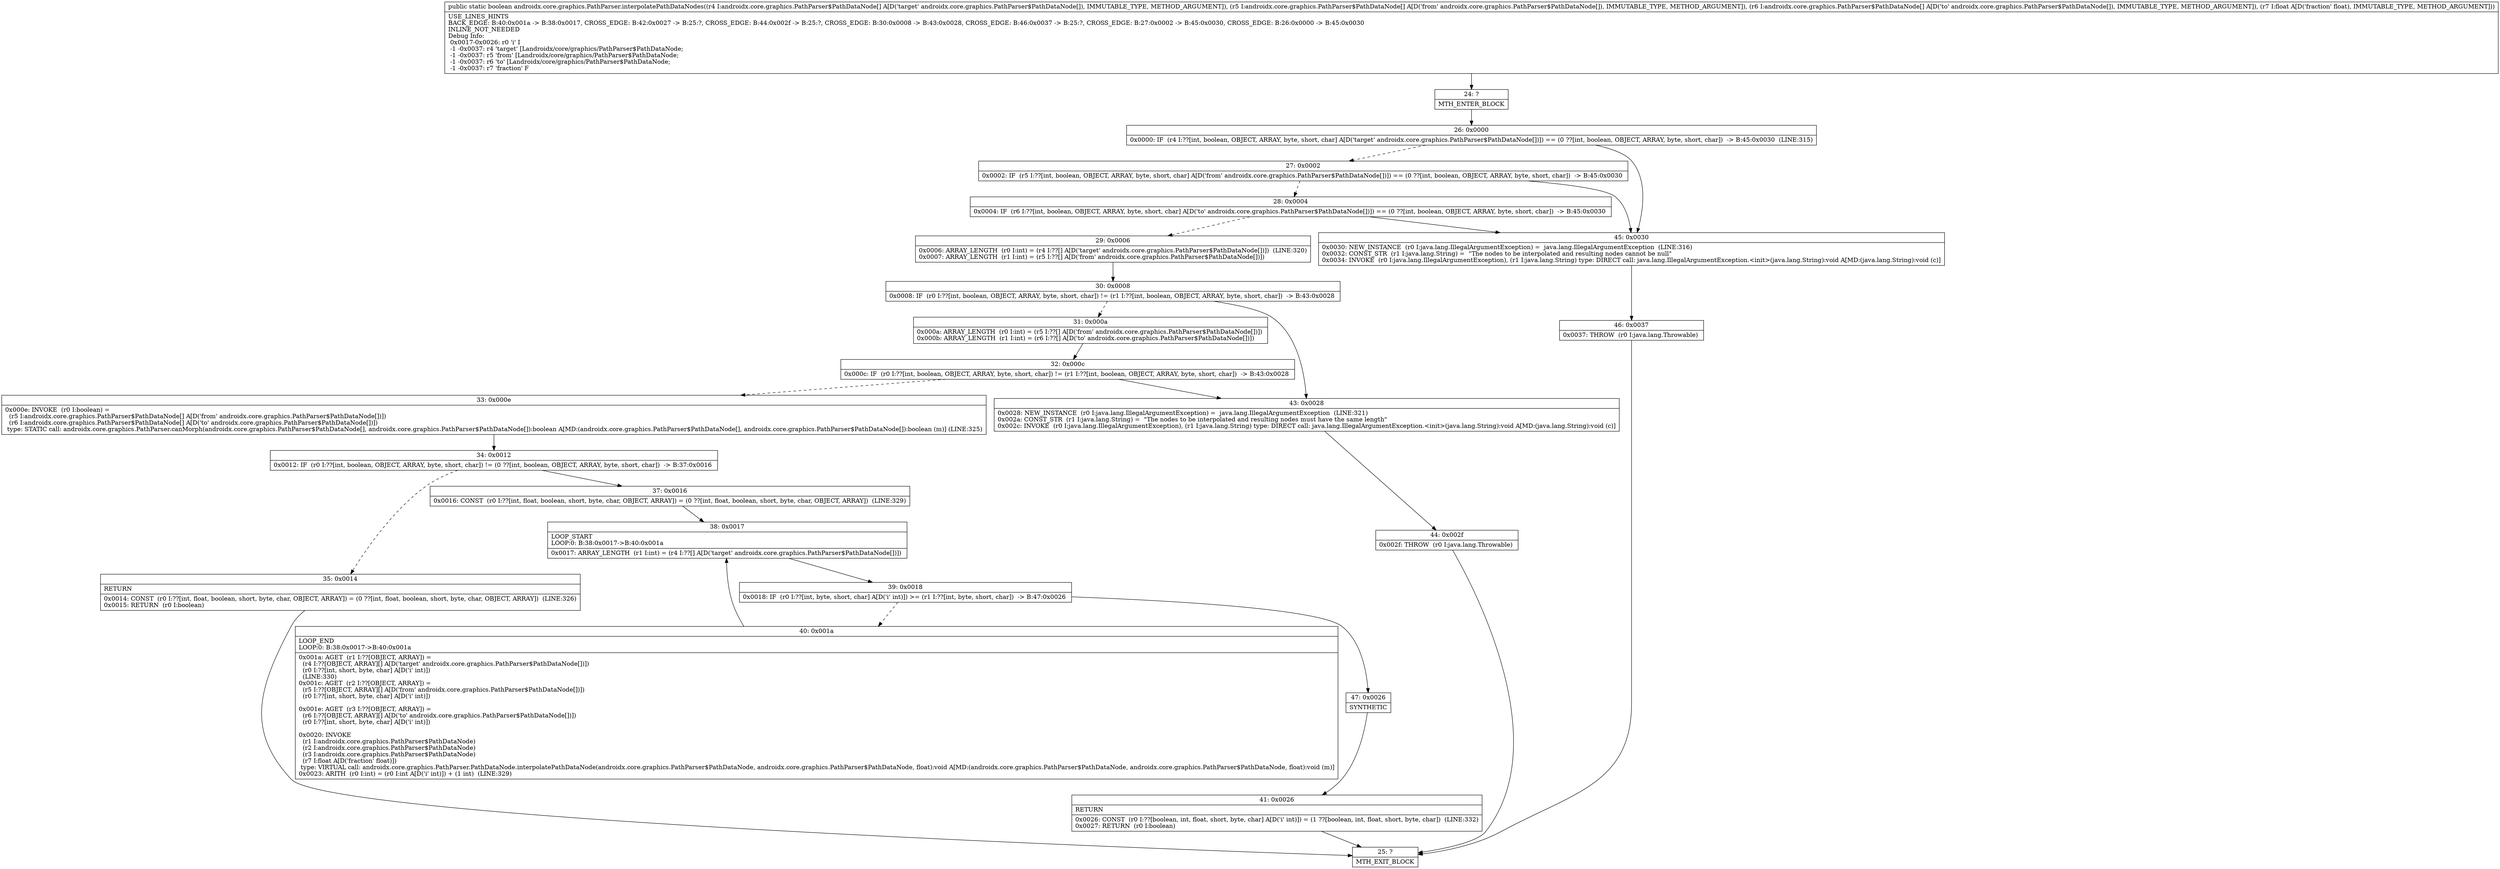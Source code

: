 digraph "CFG forandroidx.core.graphics.PathParser.interpolatePathDataNodes([Landroidx\/core\/graphics\/PathParser$PathDataNode;[Landroidx\/core\/graphics\/PathParser$PathDataNode;[Landroidx\/core\/graphics\/PathParser$PathDataNode;F)Z" {
Node_24 [shape=record,label="{24\:\ ?|MTH_ENTER_BLOCK\l}"];
Node_26 [shape=record,label="{26\:\ 0x0000|0x0000: IF  (r4 I:??[int, boolean, OBJECT, ARRAY, byte, short, char] A[D('target' androidx.core.graphics.PathParser$PathDataNode[])]) == (0 ??[int, boolean, OBJECT, ARRAY, byte, short, char])  \-\> B:45:0x0030  (LINE:315)\l}"];
Node_27 [shape=record,label="{27\:\ 0x0002|0x0002: IF  (r5 I:??[int, boolean, OBJECT, ARRAY, byte, short, char] A[D('from' androidx.core.graphics.PathParser$PathDataNode[])]) == (0 ??[int, boolean, OBJECT, ARRAY, byte, short, char])  \-\> B:45:0x0030 \l}"];
Node_28 [shape=record,label="{28\:\ 0x0004|0x0004: IF  (r6 I:??[int, boolean, OBJECT, ARRAY, byte, short, char] A[D('to' androidx.core.graphics.PathParser$PathDataNode[])]) == (0 ??[int, boolean, OBJECT, ARRAY, byte, short, char])  \-\> B:45:0x0030 \l}"];
Node_29 [shape=record,label="{29\:\ 0x0006|0x0006: ARRAY_LENGTH  (r0 I:int) = (r4 I:??[] A[D('target' androidx.core.graphics.PathParser$PathDataNode[])])  (LINE:320)\l0x0007: ARRAY_LENGTH  (r1 I:int) = (r5 I:??[] A[D('from' androidx.core.graphics.PathParser$PathDataNode[])]) \l}"];
Node_30 [shape=record,label="{30\:\ 0x0008|0x0008: IF  (r0 I:??[int, boolean, OBJECT, ARRAY, byte, short, char]) != (r1 I:??[int, boolean, OBJECT, ARRAY, byte, short, char])  \-\> B:43:0x0028 \l}"];
Node_31 [shape=record,label="{31\:\ 0x000a|0x000a: ARRAY_LENGTH  (r0 I:int) = (r5 I:??[] A[D('from' androidx.core.graphics.PathParser$PathDataNode[])]) \l0x000b: ARRAY_LENGTH  (r1 I:int) = (r6 I:??[] A[D('to' androidx.core.graphics.PathParser$PathDataNode[])]) \l}"];
Node_32 [shape=record,label="{32\:\ 0x000c|0x000c: IF  (r0 I:??[int, boolean, OBJECT, ARRAY, byte, short, char]) != (r1 I:??[int, boolean, OBJECT, ARRAY, byte, short, char])  \-\> B:43:0x0028 \l}"];
Node_33 [shape=record,label="{33\:\ 0x000e|0x000e: INVOKE  (r0 I:boolean) = \l  (r5 I:androidx.core.graphics.PathParser$PathDataNode[] A[D('from' androidx.core.graphics.PathParser$PathDataNode[])])\l  (r6 I:androidx.core.graphics.PathParser$PathDataNode[] A[D('to' androidx.core.graphics.PathParser$PathDataNode[])])\l type: STATIC call: androidx.core.graphics.PathParser.canMorph(androidx.core.graphics.PathParser$PathDataNode[], androidx.core.graphics.PathParser$PathDataNode[]):boolean A[MD:(androidx.core.graphics.PathParser$PathDataNode[], androidx.core.graphics.PathParser$PathDataNode[]):boolean (m)] (LINE:325)\l}"];
Node_34 [shape=record,label="{34\:\ 0x0012|0x0012: IF  (r0 I:??[int, boolean, OBJECT, ARRAY, byte, short, char]) != (0 ??[int, boolean, OBJECT, ARRAY, byte, short, char])  \-\> B:37:0x0016 \l}"];
Node_35 [shape=record,label="{35\:\ 0x0014|RETURN\l|0x0014: CONST  (r0 I:??[int, float, boolean, short, byte, char, OBJECT, ARRAY]) = (0 ??[int, float, boolean, short, byte, char, OBJECT, ARRAY])  (LINE:326)\l0x0015: RETURN  (r0 I:boolean) \l}"];
Node_25 [shape=record,label="{25\:\ ?|MTH_EXIT_BLOCK\l}"];
Node_37 [shape=record,label="{37\:\ 0x0016|0x0016: CONST  (r0 I:??[int, float, boolean, short, byte, char, OBJECT, ARRAY]) = (0 ??[int, float, boolean, short, byte, char, OBJECT, ARRAY])  (LINE:329)\l}"];
Node_38 [shape=record,label="{38\:\ 0x0017|LOOP_START\lLOOP:0: B:38:0x0017\-\>B:40:0x001a\l|0x0017: ARRAY_LENGTH  (r1 I:int) = (r4 I:??[] A[D('target' androidx.core.graphics.PathParser$PathDataNode[])]) \l}"];
Node_39 [shape=record,label="{39\:\ 0x0018|0x0018: IF  (r0 I:??[int, byte, short, char] A[D('i' int)]) \>= (r1 I:??[int, byte, short, char])  \-\> B:47:0x0026 \l}"];
Node_40 [shape=record,label="{40\:\ 0x001a|LOOP_END\lLOOP:0: B:38:0x0017\-\>B:40:0x001a\l|0x001a: AGET  (r1 I:??[OBJECT, ARRAY]) = \l  (r4 I:??[OBJECT, ARRAY][] A[D('target' androidx.core.graphics.PathParser$PathDataNode[])])\l  (r0 I:??[int, short, byte, char] A[D('i' int)])\l  (LINE:330)\l0x001c: AGET  (r2 I:??[OBJECT, ARRAY]) = \l  (r5 I:??[OBJECT, ARRAY][] A[D('from' androidx.core.graphics.PathParser$PathDataNode[])])\l  (r0 I:??[int, short, byte, char] A[D('i' int)])\l \l0x001e: AGET  (r3 I:??[OBJECT, ARRAY]) = \l  (r6 I:??[OBJECT, ARRAY][] A[D('to' androidx.core.graphics.PathParser$PathDataNode[])])\l  (r0 I:??[int, short, byte, char] A[D('i' int)])\l \l0x0020: INVOKE  \l  (r1 I:androidx.core.graphics.PathParser$PathDataNode)\l  (r2 I:androidx.core.graphics.PathParser$PathDataNode)\l  (r3 I:androidx.core.graphics.PathParser$PathDataNode)\l  (r7 I:float A[D('fraction' float)])\l type: VIRTUAL call: androidx.core.graphics.PathParser.PathDataNode.interpolatePathDataNode(androidx.core.graphics.PathParser$PathDataNode, androidx.core.graphics.PathParser$PathDataNode, float):void A[MD:(androidx.core.graphics.PathParser$PathDataNode, androidx.core.graphics.PathParser$PathDataNode, float):void (m)]\l0x0023: ARITH  (r0 I:int) = (r0 I:int A[D('i' int)]) + (1 int)  (LINE:329)\l}"];
Node_47 [shape=record,label="{47\:\ 0x0026|SYNTHETIC\l}"];
Node_41 [shape=record,label="{41\:\ 0x0026|RETURN\l|0x0026: CONST  (r0 I:??[boolean, int, float, short, byte, char] A[D('i' int)]) = (1 ??[boolean, int, float, short, byte, char])  (LINE:332)\l0x0027: RETURN  (r0 I:boolean) \l}"];
Node_43 [shape=record,label="{43\:\ 0x0028|0x0028: NEW_INSTANCE  (r0 I:java.lang.IllegalArgumentException) =  java.lang.IllegalArgumentException  (LINE:321)\l0x002a: CONST_STR  (r1 I:java.lang.String) =  \"The nodes to be interpolated and resulting nodes must have the same length\" \l0x002c: INVOKE  (r0 I:java.lang.IllegalArgumentException), (r1 I:java.lang.String) type: DIRECT call: java.lang.IllegalArgumentException.\<init\>(java.lang.String):void A[MD:(java.lang.String):void (c)]\l}"];
Node_44 [shape=record,label="{44\:\ 0x002f|0x002f: THROW  (r0 I:java.lang.Throwable) \l}"];
Node_45 [shape=record,label="{45\:\ 0x0030|0x0030: NEW_INSTANCE  (r0 I:java.lang.IllegalArgumentException) =  java.lang.IllegalArgumentException  (LINE:316)\l0x0032: CONST_STR  (r1 I:java.lang.String) =  \"The nodes to be interpolated and resulting nodes cannot be null\" \l0x0034: INVOKE  (r0 I:java.lang.IllegalArgumentException), (r1 I:java.lang.String) type: DIRECT call: java.lang.IllegalArgumentException.\<init\>(java.lang.String):void A[MD:(java.lang.String):void (c)]\l}"];
Node_46 [shape=record,label="{46\:\ 0x0037|0x0037: THROW  (r0 I:java.lang.Throwable) \l}"];
MethodNode[shape=record,label="{public static boolean androidx.core.graphics.PathParser.interpolatePathDataNodes((r4 I:androidx.core.graphics.PathParser$PathDataNode[] A[D('target' androidx.core.graphics.PathParser$PathDataNode[]), IMMUTABLE_TYPE, METHOD_ARGUMENT]), (r5 I:androidx.core.graphics.PathParser$PathDataNode[] A[D('from' androidx.core.graphics.PathParser$PathDataNode[]), IMMUTABLE_TYPE, METHOD_ARGUMENT]), (r6 I:androidx.core.graphics.PathParser$PathDataNode[] A[D('to' androidx.core.graphics.PathParser$PathDataNode[]), IMMUTABLE_TYPE, METHOD_ARGUMENT]), (r7 I:float A[D('fraction' float), IMMUTABLE_TYPE, METHOD_ARGUMENT]))  | USE_LINES_HINTS\lBACK_EDGE: B:40:0x001a \-\> B:38:0x0017, CROSS_EDGE: B:42:0x0027 \-\> B:25:?, CROSS_EDGE: B:44:0x002f \-\> B:25:?, CROSS_EDGE: B:30:0x0008 \-\> B:43:0x0028, CROSS_EDGE: B:46:0x0037 \-\> B:25:?, CROSS_EDGE: B:27:0x0002 \-\> B:45:0x0030, CROSS_EDGE: B:26:0x0000 \-\> B:45:0x0030\lINLINE_NOT_NEEDED\lDebug Info:\l  0x0017\-0x0026: r0 'i' I\l  \-1 \-0x0037: r4 'target' [Landroidx\/core\/graphics\/PathParser$PathDataNode;\l  \-1 \-0x0037: r5 'from' [Landroidx\/core\/graphics\/PathParser$PathDataNode;\l  \-1 \-0x0037: r6 'to' [Landroidx\/core\/graphics\/PathParser$PathDataNode;\l  \-1 \-0x0037: r7 'fraction' F\l}"];
MethodNode -> Node_24;Node_24 -> Node_26;
Node_26 -> Node_27[style=dashed];
Node_26 -> Node_45;
Node_27 -> Node_28[style=dashed];
Node_27 -> Node_45;
Node_28 -> Node_29[style=dashed];
Node_28 -> Node_45;
Node_29 -> Node_30;
Node_30 -> Node_31[style=dashed];
Node_30 -> Node_43;
Node_31 -> Node_32;
Node_32 -> Node_33[style=dashed];
Node_32 -> Node_43;
Node_33 -> Node_34;
Node_34 -> Node_35[style=dashed];
Node_34 -> Node_37;
Node_35 -> Node_25;
Node_37 -> Node_38;
Node_38 -> Node_39;
Node_39 -> Node_40[style=dashed];
Node_39 -> Node_47;
Node_40 -> Node_38;
Node_47 -> Node_41;
Node_41 -> Node_25;
Node_43 -> Node_44;
Node_44 -> Node_25;
Node_45 -> Node_46;
Node_46 -> Node_25;
}

